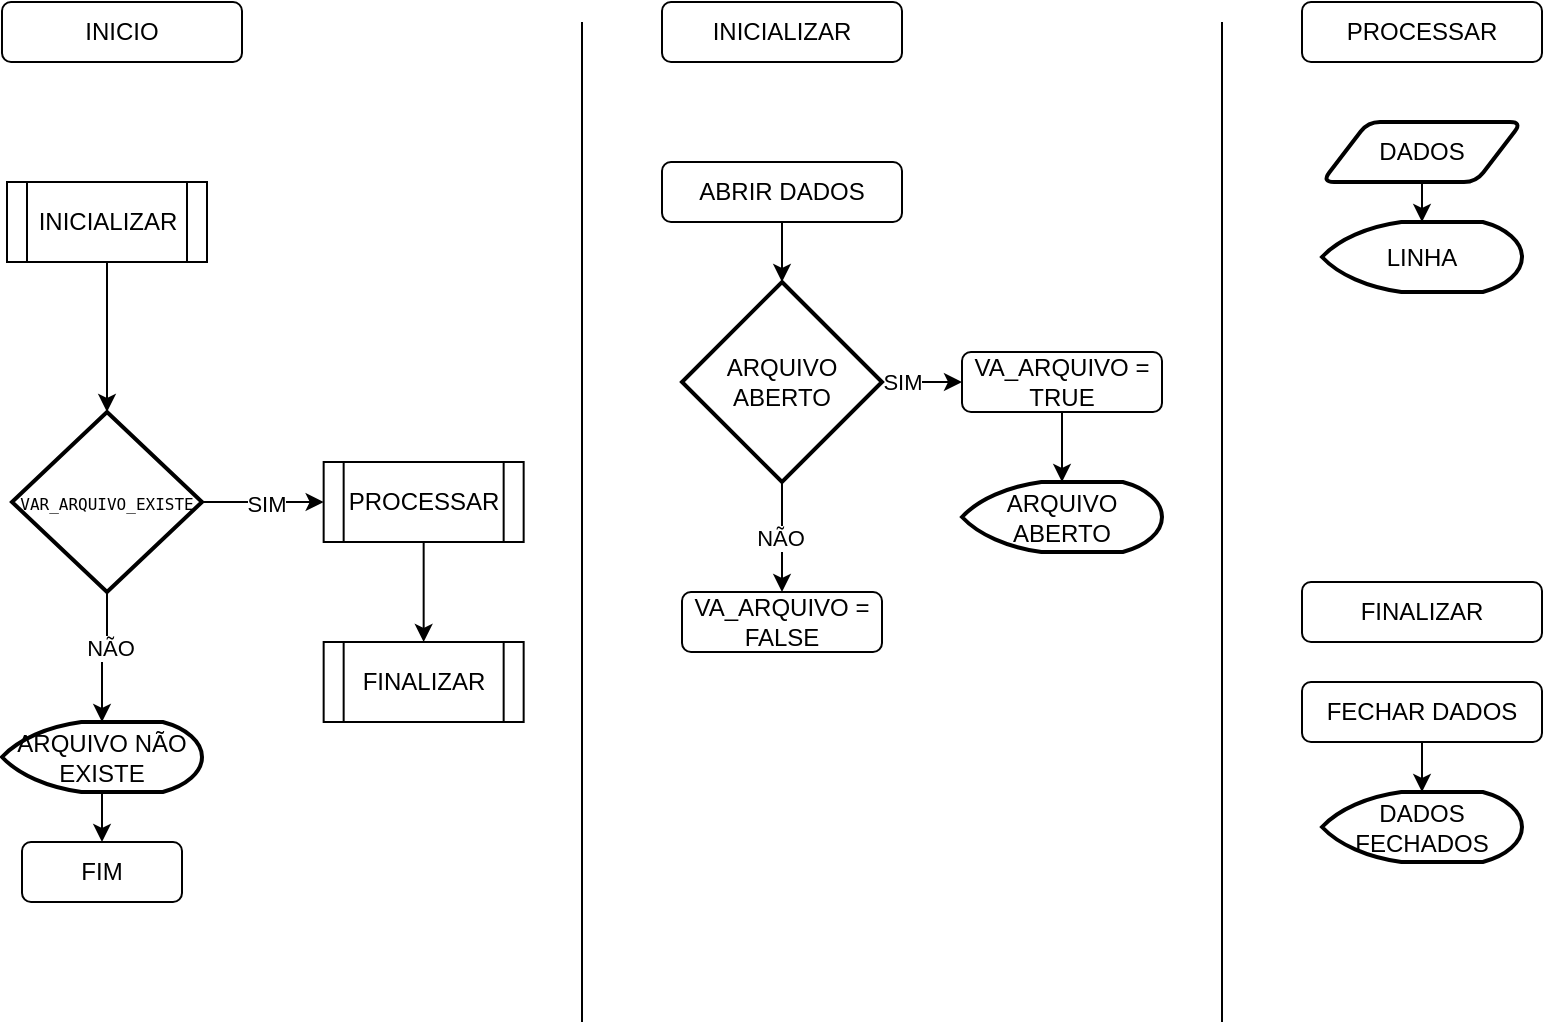 <mxfile version="22.0.8" type="device">
  <diagram name="Page-1" id="E9orTl3SNehWpQuC50nb">
    <mxGraphModel dx="424" dy="771" grid="1" gridSize="10" guides="1" tooltips="1" connect="1" arrows="1" fold="1" page="1" pageScale="1" pageWidth="827" pageHeight="1169" math="0" shadow="0">
      <root>
        <mxCell id="0" />
        <mxCell id="1" parent="0" />
        <mxCell id="xOdOsGnyKBdInWj9Q3QP-5" value="INICIO" style="rounded=1;whiteSpace=wrap;html=1;" parent="1" vertex="1">
          <mxGeometry x="30" y="20" width="120" height="30" as="geometry" />
        </mxCell>
        <mxCell id="xOdOsGnyKBdInWj9Q3QP-6" value="INICIALIZAR" style="rounded=1;whiteSpace=wrap;html=1;" parent="1" vertex="1">
          <mxGeometry x="360" y="20" width="120" height="30" as="geometry" />
        </mxCell>
        <mxCell id="xOdOsGnyKBdInWj9Q3QP-7" value="PROCESSAR" style="rounded=1;whiteSpace=wrap;html=1;" parent="1" vertex="1">
          <mxGeometry x="680" y="20" width="120" height="30" as="geometry" />
        </mxCell>
        <mxCell id="xOdOsGnyKBdInWj9Q3QP-8" value="FINALIZAR" style="rounded=1;whiteSpace=wrap;html=1;" parent="1" vertex="1">
          <mxGeometry x="680" y="310" width="120" height="30" as="geometry" />
        </mxCell>
        <mxCell id="xOdOsGnyKBdInWj9Q3QP-9" value="INICIALIZAR" style="shape=process;whiteSpace=wrap;html=1;backgroundOutline=1;" parent="1" vertex="1">
          <mxGeometry x="32.5" y="110" width="100" height="40" as="geometry" />
        </mxCell>
        <mxCell id="xOdOsGnyKBdInWj9Q3QP-15" style="edgeStyle=orthogonalEdgeStyle;rounded=0;orthogonalLoop=1;jettySize=auto;html=1;" parent="1" source="xOdOsGnyKBdInWj9Q3QP-10" target="xOdOsGnyKBdInWj9Q3QP-12" edge="1">
          <mxGeometry relative="1" as="geometry" />
        </mxCell>
        <mxCell id="xOdOsGnyKBdInWj9Q3QP-18" value="SIM" style="edgeLabel;html=1;align=center;verticalAlign=middle;resizable=0;points=[];" parent="xOdOsGnyKBdInWj9Q3QP-15" vertex="1" connectable="0">
          <mxGeometry x="0.037" y="-1" relative="1" as="geometry">
            <mxPoint as="offset" />
          </mxGeometry>
        </mxCell>
        <mxCell id="xOdOsGnyKBdInWj9Q3QP-17" style="edgeStyle=orthogonalEdgeStyle;rounded=0;orthogonalLoop=1;jettySize=auto;html=1;entryX=0.5;entryY=0;entryDx=0;entryDy=0;entryPerimeter=0;" parent="1" source="xOdOsGnyKBdInWj9Q3QP-10" target="xOdOsGnyKBdInWj9Q3QP-47" edge="1">
          <mxGeometry relative="1" as="geometry" />
        </mxCell>
        <mxCell id="xOdOsGnyKBdInWj9Q3QP-19" value="NÃO" style="edgeLabel;html=1;align=center;verticalAlign=middle;resizable=0;points=[];" parent="xOdOsGnyKBdInWj9Q3QP-17" vertex="1" connectable="0">
          <mxGeometry x="-0.176" y="1" relative="1" as="geometry">
            <mxPoint as="offset" />
          </mxGeometry>
        </mxCell>
        <mxCell id="xOdOsGnyKBdInWj9Q3QP-10" value="&lt;pre&gt;&lt;font style=&quot;font-size: 8px;&quot;&gt;VAR_ARQUIVO_EXISTE&lt;/font&gt;&lt;/pre&gt;" style="strokeWidth=2;html=1;shape=mxgraph.flowchart.decision;whiteSpace=wrap;" parent="1" vertex="1">
          <mxGeometry x="35" y="225" width="95" height="90" as="geometry" />
        </mxCell>
        <mxCell id="xOdOsGnyKBdInWj9Q3QP-11" value="FIM" style="rounded=1;whiteSpace=wrap;html=1;" parent="1" vertex="1">
          <mxGeometry x="40" y="440" width="80" height="30" as="geometry" />
        </mxCell>
        <mxCell id="xOdOsGnyKBdInWj9Q3QP-16" style="edgeStyle=orthogonalEdgeStyle;rounded=0;orthogonalLoop=1;jettySize=auto;html=1;" parent="1" source="xOdOsGnyKBdInWj9Q3QP-12" target="xOdOsGnyKBdInWj9Q3QP-13" edge="1">
          <mxGeometry relative="1" as="geometry" />
        </mxCell>
        <mxCell id="xOdOsGnyKBdInWj9Q3QP-12" value="PROCESSAR" style="shape=process;whiteSpace=wrap;html=1;backgroundOutline=1;" parent="1" vertex="1">
          <mxGeometry x="190.83" y="250" width="100" height="40" as="geometry" />
        </mxCell>
        <mxCell id="xOdOsGnyKBdInWj9Q3QP-13" value="FINALIZAR" style="shape=process;whiteSpace=wrap;html=1;backgroundOutline=1;" parent="1" vertex="1">
          <mxGeometry x="190.83" y="340" width="100" height="40" as="geometry" />
        </mxCell>
        <mxCell id="xOdOsGnyKBdInWj9Q3QP-20" style="edgeStyle=orthogonalEdgeStyle;rounded=0;orthogonalLoop=1;jettySize=auto;html=1;entryX=0.5;entryY=0;entryDx=0;entryDy=0;entryPerimeter=0;" parent="1" source="xOdOsGnyKBdInWj9Q3QP-9" target="xOdOsGnyKBdInWj9Q3QP-10" edge="1">
          <mxGeometry relative="1" as="geometry" />
        </mxCell>
        <mxCell id="xOdOsGnyKBdInWj9Q3QP-21" value="ABRIR DADOS" style="rounded=1;whiteSpace=wrap;html=1;" parent="1" vertex="1">
          <mxGeometry x="360" y="100" width="120" height="30" as="geometry" />
        </mxCell>
        <mxCell id="xOdOsGnyKBdInWj9Q3QP-27" style="edgeStyle=orthogonalEdgeStyle;rounded=0;orthogonalLoop=1;jettySize=auto;html=1;entryX=0;entryY=0.5;entryDx=0;entryDy=0;" parent="1" source="xOdOsGnyKBdInWj9Q3QP-22" target="xOdOsGnyKBdInWj9Q3QP-23" edge="1">
          <mxGeometry relative="1" as="geometry" />
        </mxCell>
        <mxCell id="xOdOsGnyKBdInWj9Q3QP-28" value="SIM" style="edgeLabel;html=1;align=center;verticalAlign=middle;resizable=0;points=[];" parent="xOdOsGnyKBdInWj9Q3QP-27" vertex="1" connectable="0">
          <mxGeometry x="0.2" y="-1" relative="1" as="geometry">
            <mxPoint x="-14" y="-1" as="offset" />
          </mxGeometry>
        </mxCell>
        <mxCell id="xOdOsGnyKBdInWj9Q3QP-29" style="edgeStyle=orthogonalEdgeStyle;rounded=0;orthogonalLoop=1;jettySize=auto;html=1;entryX=0.5;entryY=0;entryDx=0;entryDy=0;" parent="1" source="xOdOsGnyKBdInWj9Q3QP-22" target="xOdOsGnyKBdInWj9Q3QP-24" edge="1">
          <mxGeometry relative="1" as="geometry" />
        </mxCell>
        <mxCell id="xOdOsGnyKBdInWj9Q3QP-30" value="NÃO" style="edgeLabel;html=1;align=center;verticalAlign=middle;resizable=0;points=[];" parent="xOdOsGnyKBdInWj9Q3QP-29" vertex="1" connectable="0">
          <mxGeometry x="-0.006" y="-1" relative="1" as="geometry">
            <mxPoint as="offset" />
          </mxGeometry>
        </mxCell>
        <mxCell id="xOdOsGnyKBdInWj9Q3QP-22" value="ARQUIVO ABERTO" style="strokeWidth=2;html=1;shape=mxgraph.flowchart.decision;whiteSpace=wrap;" parent="1" vertex="1">
          <mxGeometry x="370" y="160" width="100" height="100" as="geometry" />
        </mxCell>
        <mxCell id="xOdOsGnyKBdInWj9Q3QP-23" value="VA_ARQUIVO = TRUE" style="rounded=1;whiteSpace=wrap;html=1;" parent="1" vertex="1">
          <mxGeometry x="510" y="195" width="100" height="30" as="geometry" />
        </mxCell>
        <mxCell id="xOdOsGnyKBdInWj9Q3QP-24" value="VA_ARQUIVO = FALSE" style="rounded=1;whiteSpace=wrap;html=1;" parent="1" vertex="1">
          <mxGeometry x="370" y="315" width="100" height="30" as="geometry" />
        </mxCell>
        <mxCell id="xOdOsGnyKBdInWj9Q3QP-25" value="FECHAR DADOS" style="rounded=1;whiteSpace=wrap;html=1;" parent="1" vertex="1">
          <mxGeometry x="680" y="360" width="120" height="30" as="geometry" />
        </mxCell>
        <mxCell id="xOdOsGnyKBdInWj9Q3QP-32" style="edgeStyle=orthogonalEdgeStyle;rounded=0;orthogonalLoop=1;jettySize=auto;html=1;exitX=0.5;exitY=1;exitDx=0;exitDy=0;entryX=0.5;entryY=0;entryDx=0;entryDy=0;entryPerimeter=0;" parent="1" source="xOdOsGnyKBdInWj9Q3QP-21" target="xOdOsGnyKBdInWj9Q3QP-22" edge="1">
          <mxGeometry relative="1" as="geometry" />
        </mxCell>
        <mxCell id="xOdOsGnyKBdInWj9Q3QP-33" value="LINHA" style="strokeWidth=2;html=1;shape=mxgraph.flowchart.display;whiteSpace=wrap;" parent="1" vertex="1">
          <mxGeometry x="690" y="130" width="100" height="35" as="geometry" />
        </mxCell>
        <mxCell id="xOdOsGnyKBdInWj9Q3QP-37" value="DADOS FECHADOS" style="strokeWidth=2;html=1;shape=mxgraph.flowchart.display;whiteSpace=wrap;" parent="1" vertex="1">
          <mxGeometry x="690" y="415" width="100" height="35" as="geometry" />
        </mxCell>
        <mxCell id="xOdOsGnyKBdInWj9Q3QP-38" style="edgeStyle=orthogonalEdgeStyle;rounded=0;orthogonalLoop=1;jettySize=auto;html=1;entryX=0.5;entryY=0;entryDx=0;entryDy=0;entryPerimeter=0;" parent="1" source="xOdOsGnyKBdInWj9Q3QP-25" target="xOdOsGnyKBdInWj9Q3QP-37" edge="1">
          <mxGeometry relative="1" as="geometry" />
        </mxCell>
        <mxCell id="xOdOsGnyKBdInWj9Q3QP-42" value="ARQUIVO ABERTO" style="strokeWidth=2;html=1;shape=mxgraph.flowchart.display;whiteSpace=wrap;" parent="1" vertex="1">
          <mxGeometry x="510" y="260" width="100" height="35" as="geometry" />
        </mxCell>
        <mxCell id="xOdOsGnyKBdInWj9Q3QP-44" style="edgeStyle=orthogonalEdgeStyle;rounded=0;orthogonalLoop=1;jettySize=auto;html=1;entryX=0.5;entryY=0;entryDx=0;entryDy=0;entryPerimeter=0;" parent="1" source="xOdOsGnyKBdInWj9Q3QP-23" target="xOdOsGnyKBdInWj9Q3QP-42" edge="1">
          <mxGeometry relative="1" as="geometry" />
        </mxCell>
        <mxCell id="xOdOsGnyKBdInWj9Q3QP-45" value="" style="endArrow=none;html=1;rounded=0;" parent="1" edge="1">
          <mxGeometry width="50" height="50" relative="1" as="geometry">
            <mxPoint x="320" y="530" as="sourcePoint" />
            <mxPoint x="320" y="30" as="targetPoint" />
          </mxGeometry>
        </mxCell>
        <mxCell id="xOdOsGnyKBdInWj9Q3QP-46" value="" style="endArrow=none;html=1;rounded=0;" parent="1" edge="1">
          <mxGeometry width="50" height="50" relative="1" as="geometry">
            <mxPoint x="640" y="530" as="sourcePoint" />
            <mxPoint x="640" y="30" as="targetPoint" />
          </mxGeometry>
        </mxCell>
        <mxCell id="xOdOsGnyKBdInWj9Q3QP-48" style="edgeStyle=orthogonalEdgeStyle;rounded=0;orthogonalLoop=1;jettySize=auto;html=1;entryX=0.5;entryY=0;entryDx=0;entryDy=0;" parent="1" source="xOdOsGnyKBdInWj9Q3QP-47" target="xOdOsGnyKBdInWj9Q3QP-11" edge="1">
          <mxGeometry relative="1" as="geometry" />
        </mxCell>
        <mxCell id="xOdOsGnyKBdInWj9Q3QP-47" value="ARQUIVO NÃO EXISTE" style="strokeWidth=2;html=1;shape=mxgraph.flowchart.display;whiteSpace=wrap;" parent="1" vertex="1">
          <mxGeometry x="30" y="380" width="100" height="35" as="geometry" />
        </mxCell>
        <mxCell id="wb0nXTKkVU3KgsQI0LRl-1" value="DADOS" style="shape=parallelogram;html=1;strokeWidth=2;perimeter=parallelogramPerimeter;whiteSpace=wrap;rounded=1;arcSize=12;size=0.23;" vertex="1" parent="1">
          <mxGeometry x="690" y="80" width="100" height="30" as="geometry" />
        </mxCell>
        <mxCell id="wb0nXTKkVU3KgsQI0LRl-2" style="edgeStyle=orthogonalEdgeStyle;rounded=0;orthogonalLoop=1;jettySize=auto;html=1;entryX=0.5;entryY=0;entryDx=0;entryDy=0;entryPerimeter=0;" edge="1" parent="1" source="wb0nXTKkVU3KgsQI0LRl-1" target="xOdOsGnyKBdInWj9Q3QP-33">
          <mxGeometry relative="1" as="geometry" />
        </mxCell>
      </root>
    </mxGraphModel>
  </diagram>
</mxfile>
